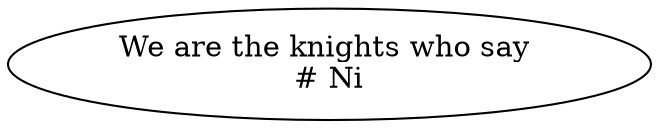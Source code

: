// https://github.com/pydot/pydot/issues/235
graph G { b4 [label=<We are the knights who say <BR/># Ni>]; }
